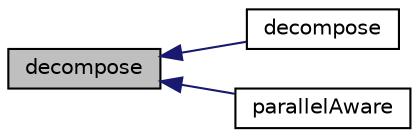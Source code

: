 digraph "decompose"
{
  bgcolor="transparent";
  edge [fontname="Helvetica",fontsize="10",labelfontname="Helvetica",labelfontsize="10"];
  node [fontname="Helvetica",fontsize="10",shape=record];
  rankdir="LR";
  Node1 [label="decompose",height=0.2,width=0.4,color="black", fillcolor="grey75", style="filled", fontcolor="black"];
  Node1 -> Node2 [dir="back",color="midnightblue",fontsize="10",style="solid",fontname="Helvetica"];
  Node2 [label="decompose",height=0.2,width=0.4,color="black",URL="$a01010.html#affc7e024c15a126f3e6a126610c85ef9",tooltip="Without weights. Code for weighted decomposition is a bit complex. "];
  Node1 -> Node3 [dir="back",color="midnightblue",fontsize="10",style="solid",fontname="Helvetica"];
  Node3 [label="parallelAware",height=0.2,width=0.4,color="black",URL="$a01010.html#a77fb32f4ffe30d086201e6c358386cc7",tooltip="Hierarchgeom is aware of processor boundaries. "];
}
